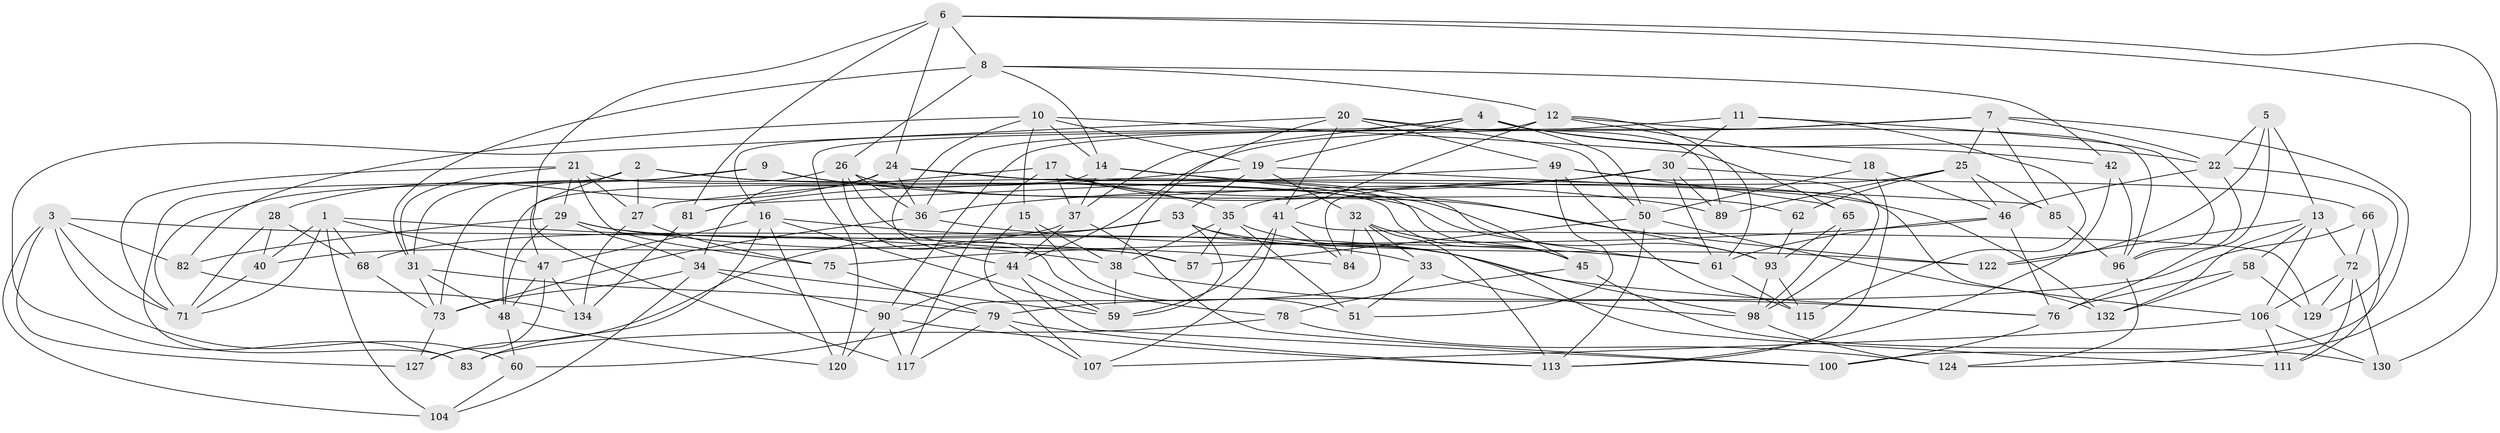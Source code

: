 // Generated by graph-tools (version 1.1) at 2025/52/02/27/25 19:52:27]
// undirected, 91 vertices, 232 edges
graph export_dot {
graph [start="1"]
  node [color=gray90,style=filled];
  1 [super="+94"];
  2 [super="+55"];
  3 [super="+91"];
  4 [super="+101"];
  5;
  6 [super="+77"];
  7 [super="+103"];
  8 [super="+109"];
  9;
  10 [super="+128"];
  11;
  12 [super="+119"];
  13 [super="+23"];
  14 [super="+64"];
  15;
  16 [super="+54"];
  17 [super="+67"];
  18;
  19 [super="+114"];
  20 [super="+69"];
  21 [super="+87"];
  22 [super="+43"];
  24 [super="+52"];
  25 [super="+86"];
  26 [super="+99"];
  27 [super="+143"];
  28;
  29 [super="+56"];
  30 [super="+39"];
  31 [super="+97"];
  32 [super="+102"];
  33;
  34 [super="+88"];
  35 [super="+63"];
  36 [super="+110"];
  37 [super="+126"];
  38 [super="+70"];
  40;
  41 [super="+136"];
  42;
  44 [super="+92"];
  45 [super="+112"];
  46 [super="+80"];
  47 [super="+131"];
  48 [super="+139"];
  49 [super="+133"];
  50 [super="+74"];
  51;
  53 [super="+123"];
  57;
  58;
  59 [super="+121"];
  60;
  61 [super="+137"];
  62;
  65;
  66;
  68;
  71 [super="+142"];
  72 [super="+140"];
  73 [super="+108"];
  75;
  76 [super="+105"];
  78;
  79 [super="+118"];
  81;
  82;
  83;
  84;
  85;
  89;
  90 [super="+95"];
  93 [super="+138"];
  96 [super="+141"];
  98 [super="+116"];
  100;
  104;
  106 [super="+125"];
  107;
  111;
  113 [super="+135"];
  115;
  117;
  120;
  122;
  124;
  127;
  129;
  130;
  132;
  134;
  1 -- 40;
  1 -- 38;
  1 -- 47;
  1 -- 104;
  1 -- 68;
  1 -- 71;
  2 -- 27 [weight=2];
  2 -- 93;
  2 -- 83;
  2 -- 61;
  2 -- 47;
  3 -- 104;
  3 -- 71;
  3 -- 57;
  3 -- 82;
  3 -- 60;
  3 -- 127;
  4 -- 42;
  4 -- 16;
  4 -- 50;
  4 -- 22;
  4 -- 37;
  4 -- 19;
  5 -- 13;
  5 -- 76;
  5 -- 122;
  5 -- 22;
  6 -- 117;
  6 -- 81;
  6 -- 130;
  6 -- 24;
  6 -- 8;
  6 -- 124;
  7 -- 90;
  7 -- 25;
  7 -- 100;
  7 -- 85;
  7 -- 22;
  7 -- 44;
  8 -- 14;
  8 -- 42;
  8 -- 26;
  8 -- 12;
  8 -- 31;
  9 -- 89;
  9 -- 71;
  9 -- 35;
  9 -- 31;
  10 -- 19;
  10 -- 15;
  10 -- 65;
  10 -- 82;
  10 -- 44;
  10 -- 14;
  11 -- 96;
  11 -- 36;
  11 -- 30;
  11 -- 115;
  12 -- 41;
  12 -- 96;
  12 -- 120;
  12 -- 18;
  12 -- 61;
  13 -- 132;
  13 -- 58;
  13 -- 72;
  13 -- 122;
  13 -- 106;
  14 -- 48;
  14 -- 37;
  14 -- 132;
  14 -- 45;
  15 -- 38;
  15 -- 51;
  15 -- 107;
  16 -- 120;
  16 -- 83;
  16 -- 33;
  16 -- 59;
  16 -- 47;
  17 -- 37;
  17 -- 62 [weight=2];
  17 -- 117;
  17 -- 93;
  17 -- 27;
  18 -- 113;
  18 -- 50;
  18 -- 46;
  19 -- 85;
  19 -- 81;
  19 -- 32;
  19 -- 53;
  20 -- 49;
  20 -- 41;
  20 -- 83;
  20 -- 89;
  20 -- 50;
  20 -- 38;
  21 -- 75;
  21 -- 71;
  21 -- 27;
  21 -- 29;
  21 -- 31;
  21 -- 45;
  22 -- 46;
  22 -- 96;
  22 -- 129;
  24 -- 36;
  24 -- 106;
  24 -- 28;
  24 -- 45;
  24 -- 34;
  25 -- 62;
  25 -- 85;
  25 -- 46;
  25 -- 89;
  25 -- 35;
  26 -- 73;
  26 -- 78;
  26 -- 57;
  26 -- 122;
  26 -- 36;
  27 -- 134;
  27 -- 75;
  28 -- 40;
  28 -- 68;
  28 -- 71;
  29 -- 111;
  29 -- 48;
  29 -- 34;
  29 -- 82;
  29 -- 84;
  30 -- 36;
  30 -- 66;
  30 -- 89;
  30 -- 84;
  30 -- 61;
  31 -- 79;
  31 -- 48;
  31 -- 73;
  32 -- 113;
  32 -- 84;
  32 -- 60;
  32 -- 33;
  32 -- 45;
  33 -- 51;
  33 -- 98;
  34 -- 104;
  34 -- 59;
  34 -- 90;
  34 -- 73;
  35 -- 57;
  35 -- 38;
  35 -- 98;
  35 -- 51;
  36 -- 61;
  36 -- 73;
  37 -- 100;
  37 -- 40;
  37 -- 44;
  38 -- 76;
  38 -- 59;
  40 -- 71;
  41 -- 59;
  41 -- 129;
  41 -- 107;
  41 -- 84;
  42 -- 113;
  42 -- 96;
  44 -- 90;
  44 -- 59;
  44 -- 100;
  45 -- 78;
  45 -- 130;
  46 -- 75;
  46 -- 76;
  46 -- 61;
  47 -- 127;
  47 -- 48;
  47 -- 134;
  48 -- 60;
  48 -- 120;
  49 -- 65;
  49 -- 81;
  49 -- 98;
  49 -- 115;
  49 -- 51;
  50 -- 113;
  50 -- 57;
  50 -- 132;
  53 -- 68;
  53 -- 127;
  53 -- 76;
  53 -- 122;
  53 -- 59;
  58 -- 132;
  58 -- 129;
  58 -- 76;
  60 -- 104;
  61 -- 115;
  62 -- 93;
  65 -- 98;
  65 -- 93;
  66 -- 111;
  66 -- 79;
  66 -- 72;
  68 -- 73;
  72 -- 111;
  72 -- 129;
  72 -- 130;
  72 -- 106;
  73 -- 127;
  75 -- 79;
  76 -- 100;
  78 -- 83;
  78 -- 124;
  79 -- 117;
  79 -- 113;
  79 -- 107;
  81 -- 134;
  82 -- 134;
  85 -- 96;
  90 -- 120;
  90 -- 113;
  90 -- 117;
  93 -- 98;
  93 -- 115;
  96 -- 124;
  98 -- 124;
  106 -- 111;
  106 -- 130;
  106 -- 107;
}
